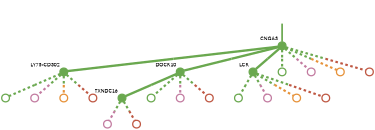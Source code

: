 strict digraph  {
graph[splines=false]; nodesep=0.7; rankdir=TB; ranksep=0.6; forcelabels=true; dpi=600; size=2.5;
0 [color="#6aa84fff", fillcolor="#6aa84fff", fixedsize=true, fontname=Lato, fontsize="12pt", height="0.25", label="", penwidth=3, shape=circle, style=filled, xlabel=CNGA3];
1 [color="#6aa84fff", fillcolor="#6aa84fff", fixedsize=true, fontname=Lato, fontsize="12pt", height="0.25", label="", penwidth=3, shape=circle, style=filled, xlabel="LY75-CD302"];
2 [color="#6aa84fff", fillcolor="#6aa84fff", fixedsize=true, fontname=Lato, fontsize="12pt", height="0.25", label="", penwidth=3, shape=circle, style=filled, xlabel=DOCK10];
4 [color="#6aa84fff", fillcolor="#6aa84fff", fixedsize=true, fontname=Lato, fontsize="12pt", height="0.25", label="", penwidth=3, shape=circle, style=filled, xlabel=LCK];
5 [color="#6aa84fff", fillcolor="#6aa84fff", fixedsize=true, fontname=Lato, fontsize="12pt", height="0.25", label="", penwidth=3, shape=circle, style=solid, xlabel=""];
9 [color="#c27ba0ff", fillcolor="#c27ba0ff", fixedsize=true, fontname=Lato, fontsize="12pt", height="0.25", label="", penwidth=3, shape=circle, style=solid, xlabel=""];
14 [color="#e69138ff", fillcolor="#e69138ff", fixedsize=true, fontname=Lato, fontsize="12pt", height="0.25", label="", penwidth=3, shape=circle, style=solid, xlabel=""];
17 [color="#be5742ff", fillcolor="#be5742ff", fixedsize=true, fontname=Lato, fontsize="12pt", height="0.25", label="", penwidth=3, shape=circle, style=solid, xlabel=""];
6 [color="#6aa84fff", fillcolor="#6aa84fff", fixedsize=true, fontname=Lato, fontsize="12pt", height="0.25", label="", penwidth=3, shape=circle, style=solid, xlabel=""];
10 [color="#c27ba0ff", fillcolor="#c27ba0ff", fixedsize=true, fontname=Lato, fontsize="12pt", height="0.25", label="", penwidth=3, shape=circle, style=solid, xlabel=""];
15 [color="#e69138ff", fillcolor="#e69138ff", fixedsize=true, fontname=Lato, fontsize="12pt", height="0.25", label="", penwidth=3, shape=circle, style=solid, xlabel=""];
18 [color="#be5742ff", fillcolor="#be5742ff", fixedsize=true, fontname=Lato, fontsize="12pt", height="0.25", label="", penwidth=3, shape=circle, style=solid, xlabel=""];
3 [color="#6aa84fff", fillcolor="#6aa84fff", fixedsize=true, fontname=Lato, fontsize="12pt", height="0.25", label="", penwidth=3, shape=circle, style=filled, xlabel=TXNDC16];
7 [color="#6aa84fff", fillcolor="#6aa84fff", fixedsize=true, fontname=Lato, fontsize="12pt", height="0.25", label="", penwidth=3, shape=circle, style=solid, xlabel=""];
11 [color="#c27ba0ff", fillcolor="#c27ba0ff", fixedsize=true, fontname=Lato, fontsize="12pt", height="0.25", label="", penwidth=3, shape=circle, style=solid, xlabel=""];
19 [color="#be5742ff", fillcolor="#be5742ff", fixedsize=true, fontname=Lato, fontsize="12pt", height="0.25", label="", penwidth=3, shape=circle, style=solid, xlabel=""];
12 [color="#c27ba0ff", fillcolor="#c27ba0ff", fixedsize=true, fontname=Lato, fontsize="12pt", height="0.25", label="", penwidth=3, shape=circle, style=solid, xlabel=""];
20 [color="#be5742ff", fillcolor="#be5742ff", fixedsize=true, fontname=Lato, fontsize="12pt", height="0.25", label="", penwidth=3, shape=circle, style=solid, xlabel=""];
8 [color="#6aa84fff", fillcolor="#6aa84fff", fixedsize=true, fontname=Lato, fontsize="12pt", height="0.25", label="", penwidth=3, shape=circle, style=solid, xlabel=""];
13 [color="#c27ba0ff", fillcolor="#c27ba0ff", fixedsize=true, fontname=Lato, fontsize="12pt", height="0.25", label="", penwidth=3, shape=circle, style=solid, xlabel=""];
16 [color="#e69138ff", fillcolor="#e69138ff", fixedsize=true, fontname=Lato, fontsize="12pt", height="0.25", label="", penwidth=3, shape=circle, style=solid, xlabel=""];
21 [color="#be5742ff", fillcolor="#be5742ff", fixedsize=true, fontname=Lato, fontsize="12pt", height="0.25", label="", penwidth=3, shape=circle, style=solid, xlabel=""];
normal [label="", penwidth=3, style=invis, xlabel=CNGA3];
0 -> 1  [arrowsize=0, color="#6aa84fff;0.5:#6aa84fff", minlen="1.0", penwidth="5.5", style=solid];
0 -> 2  [arrowsize=0, color="#6aa84fff;0.5:#6aa84fff", minlen="1.0", penwidth="5.5", style=solid];
0 -> 4  [arrowsize=0, color="#6aa84fff;0.5:#6aa84fff", minlen="1.0", penwidth="5.5", style=solid];
0 -> 5  [arrowsize=0, color="#6aa84fff;0.5:#6aa84fff", minlen="1.0", penwidth=5, style=dashed];
0 -> 9  [arrowsize=0, color="#6aa84fff;0.5:#c27ba0ff", minlen="1.0", penwidth=5, style=dashed];
0 -> 14  [arrowsize=0, color="#6aa84fff;0.5:#e69138ff", minlen="1.0", penwidth=5, style=dashed];
0 -> 17  [arrowsize=0, color="#6aa84fff;0.5:#be5742ff", minlen="1.0", penwidth=5, style=dashed];
1 -> 6  [arrowsize=0, color="#6aa84fff;0.5:#6aa84fff", minlen="1.0", penwidth=5, style=dashed];
1 -> 10  [arrowsize=0, color="#6aa84fff;0.5:#c27ba0ff", minlen="1.0", penwidth=5, style=dashed];
1 -> 15  [arrowsize=0, color="#6aa84fff;0.5:#e69138ff", minlen="1.0", penwidth=5, style=dashed];
1 -> 18  [arrowsize=0, color="#6aa84fff;0.5:#be5742ff", minlen="1.0", penwidth=5, style=dashed];
2 -> 3  [arrowsize=0, color="#6aa84fff;0.5:#6aa84fff", minlen="1.0", penwidth="5.5", style=solid];
2 -> 7  [arrowsize=0, color="#6aa84fff;0.5:#6aa84fff", minlen="1.0", penwidth=5, style=dashed];
2 -> 11  [arrowsize=0, color="#6aa84fff;0.5:#c27ba0ff", minlen="1.0", penwidth=5, style=dashed];
2 -> 19  [arrowsize=0, color="#6aa84fff;0.5:#be5742ff", minlen="1.0", penwidth=5, style=dashed];
4 -> 8  [arrowsize=0, color="#6aa84fff;0.5:#6aa84fff", minlen="1.0", penwidth=5, style=dashed];
4 -> 13  [arrowsize=0, color="#6aa84fff;0.5:#c27ba0ff", minlen="1.0", penwidth=5, style=dashed];
4 -> 16  [arrowsize=0, color="#6aa84fff;0.5:#e69138ff", minlen="1.0", penwidth=5, style=dashed];
4 -> 21  [arrowsize=0, color="#6aa84fff;0.5:#be5742ff", minlen="1.0", penwidth=5, style=dashed];
3 -> 12  [arrowsize=0, color="#6aa84fff;0.5:#c27ba0ff", minlen="1.0", penwidth=5, style=dashed];
3 -> 20  [arrowsize=0, color="#6aa84fff;0.5:#be5742ff", minlen="1.0", penwidth=5, style=dashed];
normal -> 0  [arrowsize=0, color="#6aa84fff", label="", penwidth=4, style=solid];
}
